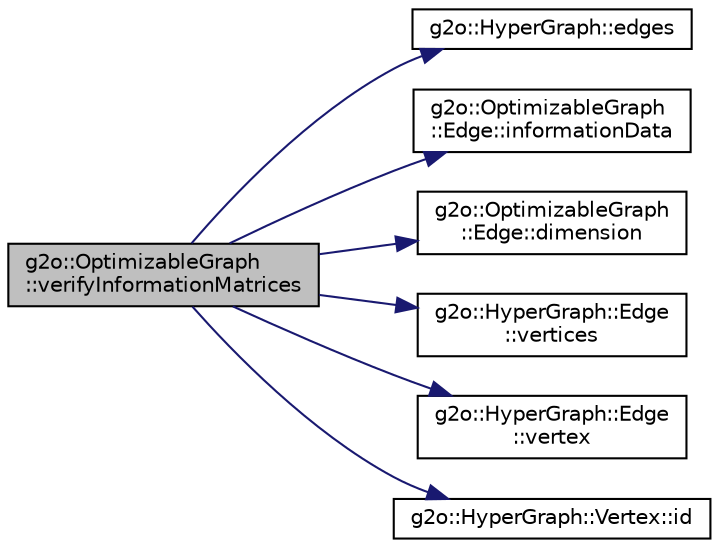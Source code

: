 digraph "g2o::OptimizableGraph::verifyInformationMatrices"
{
  edge [fontname="Helvetica",fontsize="10",labelfontname="Helvetica",labelfontsize="10"];
  node [fontname="Helvetica",fontsize="10",shape=record];
  rankdir="LR";
  Node63 [label="g2o::OptimizableGraph\l::verifyInformationMatrices",height=0.2,width=0.4,color="black", fillcolor="grey75", style="filled", fontcolor="black"];
  Node63 -> Node64 [color="midnightblue",fontsize="10",style="solid",fontname="Helvetica"];
  Node64 [label="g2o::HyperGraph::edges",height=0.2,width=0.4,color="black", fillcolor="white", style="filled",URL="$classg2o_1_1_hyper_graph.html#a4edfd2ef4bf235cf78031c505cfd2fcc"];
  Node63 -> Node65 [color="midnightblue",fontsize="10",style="solid",fontname="Helvetica"];
  Node65 [label="g2o::OptimizableGraph\l::Edge::informationData",height=0.2,width=0.4,color="black", fillcolor="white", style="filled",URL="$classg2o_1_1_optimizable_graph_1_1_edge.html#ab5b315b3e0a6c4e29074b2c924460417",tooltip="returns the memory of the information matrix, usable for example with a Eigen::Map<MatrixXd> ..."];
  Node63 -> Node66 [color="midnightblue",fontsize="10",style="solid",fontname="Helvetica"];
  Node66 [label="g2o::OptimizableGraph\l::Edge::dimension",height=0.2,width=0.4,color="black", fillcolor="white", style="filled",URL="$classg2o_1_1_optimizable_graph_1_1_edge.html#a0eb19697e201bd195c45ca78d55fd041",tooltip="returns the dimensions of the error function "];
  Node63 -> Node67 [color="midnightblue",fontsize="10",style="solid",fontname="Helvetica"];
  Node67 [label="g2o::HyperGraph::Edge\l::vertices",height=0.2,width=0.4,color="black", fillcolor="white", style="filled",URL="$classg2o_1_1_hyper_graph_1_1_edge.html#aba1717ff01f972bd39ba992c0d9d9e04"];
  Node63 -> Node68 [color="midnightblue",fontsize="10",style="solid",fontname="Helvetica"];
  Node68 [label="g2o::HyperGraph::Edge\l::vertex",height=0.2,width=0.4,color="black", fillcolor="white", style="filled",URL="$classg2o_1_1_hyper_graph_1_1_edge.html#ab644c1c4e38a0112db1435fbc0233f25"];
  Node63 -> Node69 [color="midnightblue",fontsize="10",style="solid",fontname="Helvetica"];
  Node69 [label="g2o::HyperGraph::Vertex::id",height=0.2,width=0.4,color="black", fillcolor="white", style="filled",URL="$classg2o_1_1_hyper_graph_1_1_vertex.html#a48191960395856d1b686287489e53da3",tooltip="returns the id "];
}
